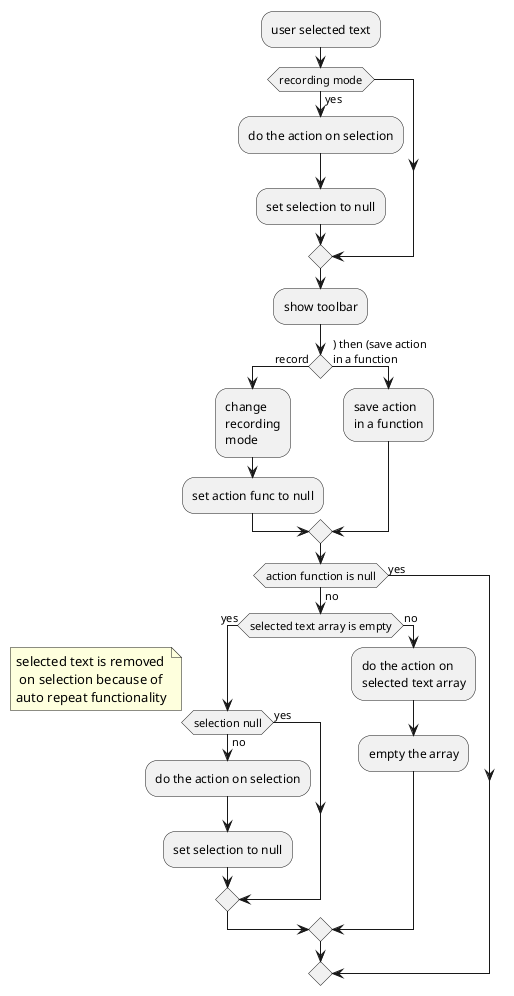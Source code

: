 @startuml
:user selected text;
if(recording mode) then (yes)
    :do the action on selection;
    :set selection to null;
else
endif
:show toolbar;
if () then (record)
    :change\nrecording\nmode;
    :set action func to null;
else() then (save action\nin a function)
    :save action\nin a function;
endif
if(action function is null) then (no)
    if(selected text array is empty) then (yes)
        if (selection null) then (no)
            :do the action on selection;
            :set selection to null;
        else (yes)
        note: selected text is removed\n on selection because of\nauto repeat functionality
        endif
    else (no)
    :do the action on\nselected text array;
    :empty the array;
    endif
else (yes)
endif
@enduml